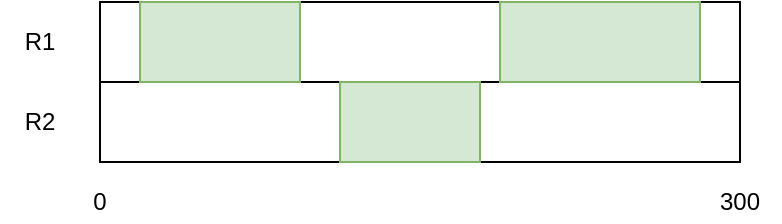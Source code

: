 <mxfile version="14.6.13" type="device"><diagram id="1V6X69t2Hws29COS9Q8Z" name="第 1 页"><mxGraphModel dx="593" dy="347" grid="1" gridSize="10" guides="1" tooltips="1" connect="1" arrows="1" fold="1" page="1" pageScale="1" pageWidth="827" pageHeight="1169" math="0" shadow="0"><root><mxCell id="0"/><mxCell id="1" parent="0"/><mxCell id="Gs6cWuUSWs-XdCMz8tiV-1" value="" style="rounded=0;whiteSpace=wrap;html=1;" vertex="1" parent="1"><mxGeometry x="120" y="160" width="320" height="40" as="geometry"/></mxCell><mxCell id="Gs6cWuUSWs-XdCMz8tiV-2" value="" style="rounded=0;whiteSpace=wrap;html=1;" vertex="1" parent="1"><mxGeometry x="120" y="200" width="320" height="40" as="geometry"/></mxCell><mxCell id="Gs6cWuUSWs-XdCMz8tiV-3" value="R1" style="text;html=1;strokeColor=none;fillColor=none;align=center;verticalAlign=middle;whiteSpace=wrap;rounded=0;" vertex="1" parent="1"><mxGeometry x="70" y="170" width="40" height="20" as="geometry"/></mxCell><mxCell id="Gs6cWuUSWs-XdCMz8tiV-4" value="R2" style="text;html=1;strokeColor=none;fillColor=none;align=center;verticalAlign=middle;whiteSpace=wrap;rounded=0;" vertex="1" parent="1"><mxGeometry x="70" y="210" width="40" height="20" as="geometry"/></mxCell><mxCell id="Gs6cWuUSWs-XdCMz8tiV-7" value="0" style="text;html=1;strokeColor=none;fillColor=none;align=center;verticalAlign=middle;whiteSpace=wrap;rounded=0;" vertex="1" parent="1"><mxGeometry x="100" y="250" width="40" height="20" as="geometry"/></mxCell><mxCell id="Gs6cWuUSWs-XdCMz8tiV-8" value="300" style="text;html=1;strokeColor=none;fillColor=none;align=center;verticalAlign=middle;whiteSpace=wrap;rounded=0;" vertex="1" parent="1"><mxGeometry x="420" y="250" width="40" height="20" as="geometry"/></mxCell><mxCell id="Gs6cWuUSWs-XdCMz8tiV-10" value="" style="group" vertex="1" connectable="0" parent="1"><mxGeometry x="140" y="160" width="280" height="40" as="geometry"/></mxCell><mxCell id="Gs6cWuUSWs-XdCMz8tiV-5" value="" style="rounded=0;whiteSpace=wrap;html=1;fillColor=#d5e8d4;strokeColor=#82b366;" vertex="1" parent="Gs6cWuUSWs-XdCMz8tiV-10"><mxGeometry width="80" height="40" as="geometry"/></mxCell><mxCell id="Gs6cWuUSWs-XdCMz8tiV-6" value="" style="rounded=0;whiteSpace=wrap;html=1;fillColor=#d5e8d4;strokeColor=#82b366;" vertex="1" parent="Gs6cWuUSWs-XdCMz8tiV-10"><mxGeometry x="180" width="100" height="40" as="geometry"/></mxCell><mxCell id="Gs6cWuUSWs-XdCMz8tiV-11" value="" style="rounded=0;whiteSpace=wrap;html=1;fillColor=#d5e8d4;strokeColor=#82b366;" vertex="1" parent="1"><mxGeometry x="240" y="200" width="70" height="40" as="geometry"/></mxCell></root></mxGraphModel></diagram></mxfile>